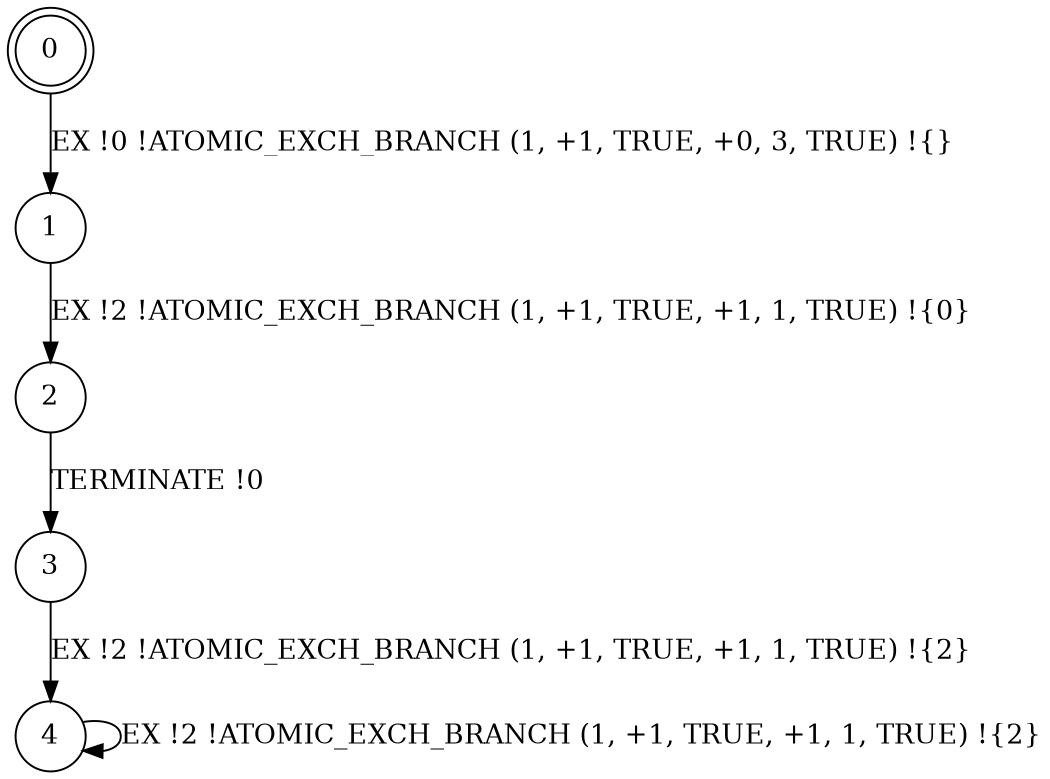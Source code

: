 digraph BCG {
size = "7, 10.5";
center = TRUE;
node [shape = circle];
0 [peripheries = 2];
0 -> 1 [label = "EX !0 !ATOMIC_EXCH_BRANCH (1, +1, TRUE, +0, 3, TRUE) !{}"];
1 -> 2 [label = "EX !2 !ATOMIC_EXCH_BRANCH (1, +1, TRUE, +1, 1, TRUE) !{0}"];
2 -> 3 [label = "TERMINATE !0"];
3 -> 4 [label = "EX !2 !ATOMIC_EXCH_BRANCH (1, +1, TRUE, +1, 1, TRUE) !{2}"];
4 -> 4 [label = "EX !2 !ATOMIC_EXCH_BRANCH (1, +1, TRUE, +1, 1, TRUE) !{2}"];
}
